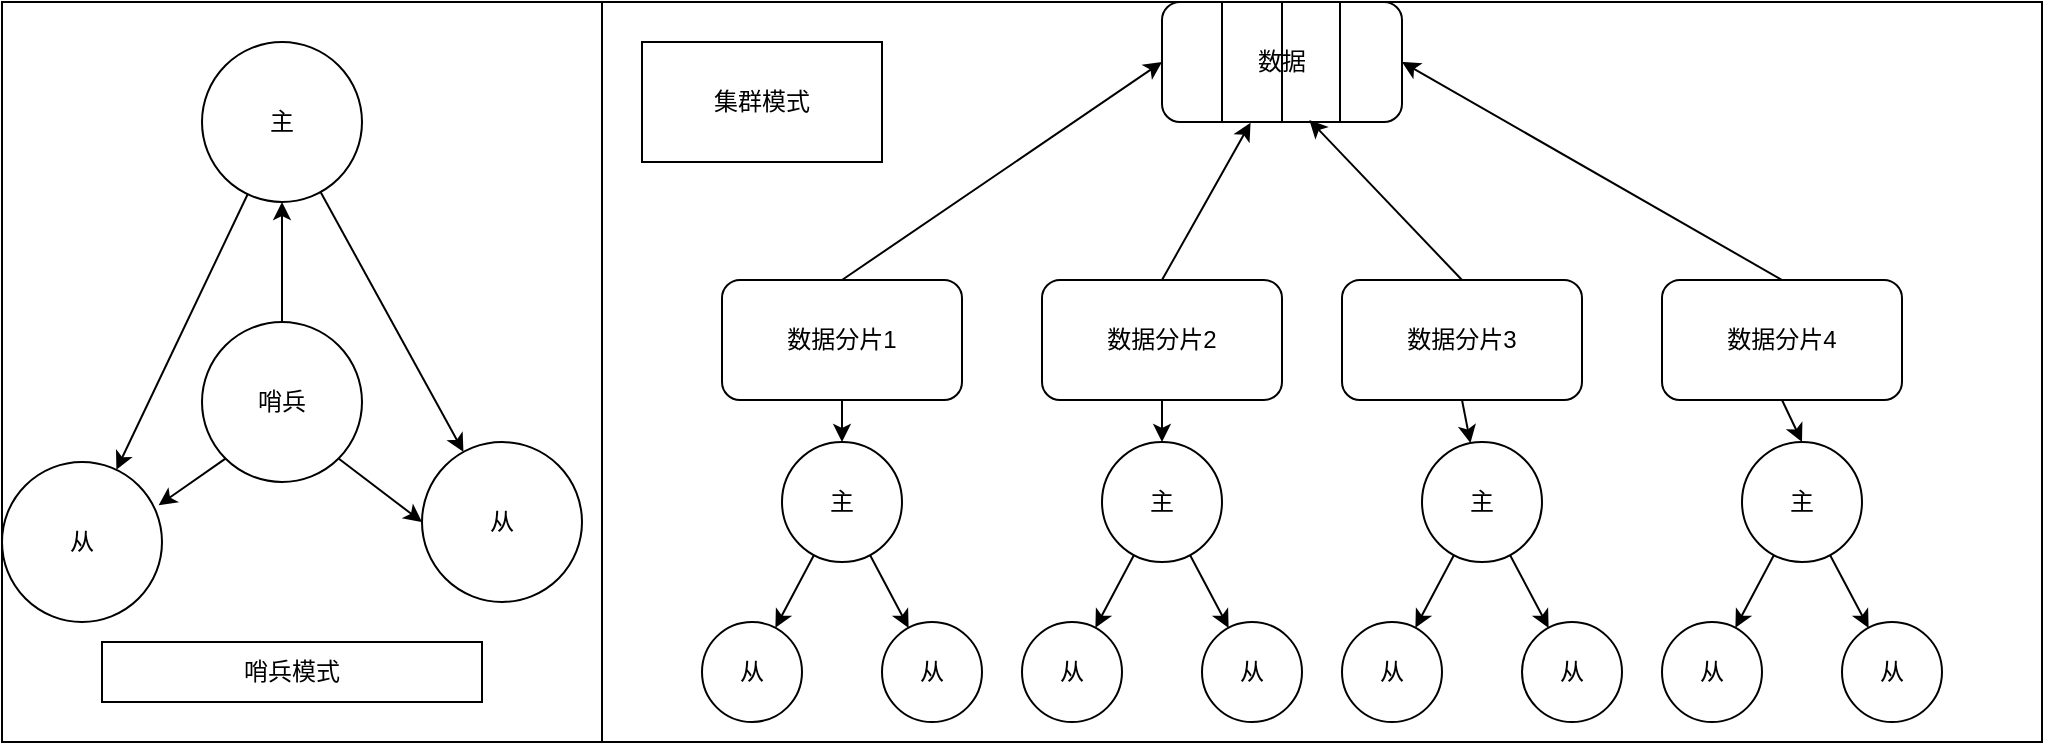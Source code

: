 <mxfile version="21.8.2" type="github">
  <diagram name="第 1 页" id="3yrbt8YuDe-LmOSxELrr">
    <mxGraphModel dx="1221" dy="677" grid="1" gridSize="10" guides="1" tooltips="1" connect="1" arrows="1" fold="1" page="1" pageScale="1" pageWidth="827" pageHeight="1169" math="0" shadow="0">
      <root>
        <mxCell id="0" />
        <mxCell id="1" parent="0" />
        <mxCell id="0nJxXLeTTb2oblNKfzPu-12" value="" style="rounded=0;whiteSpace=wrap;html=1;" vertex="1" parent="1">
          <mxGeometry x="10" y="10" width="300" height="370" as="geometry" />
        </mxCell>
        <mxCell id="0nJxXLeTTb2oblNKfzPu-5" style="edgeStyle=none;rounded=0;orthogonalLoop=1;jettySize=auto;html=1;" edge="1" parent="1" source="0nJxXLeTTb2oblNKfzPu-2" target="0nJxXLeTTb2oblNKfzPu-3">
          <mxGeometry relative="1" as="geometry" />
        </mxCell>
        <mxCell id="0nJxXLeTTb2oblNKfzPu-6" style="edgeStyle=none;rounded=0;orthogonalLoop=1;jettySize=auto;html=1;" edge="1" parent="1" source="0nJxXLeTTb2oblNKfzPu-2" target="0nJxXLeTTb2oblNKfzPu-7">
          <mxGeometry relative="1" as="geometry">
            <mxPoint x="230" y="230" as="targetPoint" />
          </mxGeometry>
        </mxCell>
        <mxCell id="0nJxXLeTTb2oblNKfzPu-2" value="主" style="ellipse;whiteSpace=wrap;html=1;aspect=fixed;" vertex="1" parent="1">
          <mxGeometry x="110" y="30" width="80" height="80" as="geometry" />
        </mxCell>
        <mxCell id="0nJxXLeTTb2oblNKfzPu-3" value="从" style="ellipse;whiteSpace=wrap;html=1;aspect=fixed;" vertex="1" parent="1">
          <mxGeometry x="10" y="240" width="80" height="80" as="geometry" />
        </mxCell>
        <mxCell id="0nJxXLeTTb2oblNKfzPu-7" value="从" style="ellipse;whiteSpace=wrap;html=1;aspect=fixed;" vertex="1" parent="1">
          <mxGeometry x="220" y="230" width="80" height="80" as="geometry" />
        </mxCell>
        <mxCell id="0nJxXLeTTb2oblNKfzPu-9" style="edgeStyle=none;rounded=0;orthogonalLoop=1;jettySize=auto;html=1;" edge="1" parent="1" source="0nJxXLeTTb2oblNKfzPu-8" target="0nJxXLeTTb2oblNKfzPu-2">
          <mxGeometry relative="1" as="geometry" />
        </mxCell>
        <mxCell id="0nJxXLeTTb2oblNKfzPu-11" style="edgeStyle=none;rounded=0;orthogonalLoop=1;jettySize=auto;html=1;exitX=1;exitY=1;exitDx=0;exitDy=0;entryX=0;entryY=0.5;entryDx=0;entryDy=0;" edge="1" parent="1" source="0nJxXLeTTb2oblNKfzPu-8" target="0nJxXLeTTb2oblNKfzPu-7">
          <mxGeometry relative="1" as="geometry" />
        </mxCell>
        <mxCell id="0nJxXLeTTb2oblNKfzPu-8" value="哨兵" style="ellipse;whiteSpace=wrap;html=1;aspect=fixed;" vertex="1" parent="1">
          <mxGeometry x="110" y="170" width="80" height="80" as="geometry" />
        </mxCell>
        <mxCell id="0nJxXLeTTb2oblNKfzPu-10" style="edgeStyle=none;rounded=0;orthogonalLoop=1;jettySize=auto;html=1;exitX=0;exitY=1;exitDx=0;exitDy=0;entryX=0.979;entryY=0.271;entryDx=0;entryDy=0;entryPerimeter=0;" edge="1" parent="1" source="0nJxXLeTTb2oblNKfzPu-8" target="0nJxXLeTTb2oblNKfzPu-3">
          <mxGeometry relative="1" as="geometry" />
        </mxCell>
        <mxCell id="0nJxXLeTTb2oblNKfzPu-13" value="哨兵模式" style="rounded=0;whiteSpace=wrap;html=1;" vertex="1" parent="1">
          <mxGeometry x="60" y="330" width="190" height="30" as="geometry" />
        </mxCell>
        <mxCell id="0nJxXLeTTb2oblNKfzPu-14" value="" style="rounded=0;whiteSpace=wrap;html=1;" vertex="1" parent="1">
          <mxGeometry x="310" y="10" width="720" height="370" as="geometry" />
        </mxCell>
        <mxCell id="0nJxXLeTTb2oblNKfzPu-18" style="edgeStyle=none;rounded=0;orthogonalLoop=1;jettySize=auto;html=1;" edge="1" parent="1" source="0nJxXLeTTb2oblNKfzPu-15" target="0nJxXLeTTb2oblNKfzPu-16">
          <mxGeometry relative="1" as="geometry" />
        </mxCell>
        <mxCell id="0nJxXLeTTb2oblNKfzPu-19" style="edgeStyle=none;rounded=0;orthogonalLoop=1;jettySize=auto;html=1;" edge="1" parent="1" source="0nJxXLeTTb2oblNKfzPu-15" target="0nJxXLeTTb2oblNKfzPu-17">
          <mxGeometry relative="1" as="geometry" />
        </mxCell>
        <mxCell id="0nJxXLeTTb2oblNKfzPu-15" value="主" style="ellipse;whiteSpace=wrap;html=1;aspect=fixed;" vertex="1" parent="1">
          <mxGeometry x="400" y="230" width="60" height="60" as="geometry" />
        </mxCell>
        <mxCell id="0nJxXLeTTb2oblNKfzPu-16" value="从" style="ellipse;whiteSpace=wrap;html=1;aspect=fixed;" vertex="1" parent="1">
          <mxGeometry x="360" y="320" width="50" height="50" as="geometry" />
        </mxCell>
        <mxCell id="0nJxXLeTTb2oblNKfzPu-17" value="从" style="ellipse;whiteSpace=wrap;html=1;aspect=fixed;" vertex="1" parent="1">
          <mxGeometry x="450" y="320" width="50" height="50" as="geometry" />
        </mxCell>
        <mxCell id="0nJxXLeTTb2oblNKfzPu-20" style="edgeStyle=none;rounded=0;orthogonalLoop=1;jettySize=auto;html=1;" edge="1" parent="1" source="0nJxXLeTTb2oblNKfzPu-22" target="0nJxXLeTTb2oblNKfzPu-23">
          <mxGeometry relative="1" as="geometry" />
        </mxCell>
        <mxCell id="0nJxXLeTTb2oblNKfzPu-21" style="edgeStyle=none;rounded=0;orthogonalLoop=1;jettySize=auto;html=1;" edge="1" parent="1" source="0nJxXLeTTb2oblNKfzPu-22" target="0nJxXLeTTb2oblNKfzPu-24">
          <mxGeometry relative="1" as="geometry" />
        </mxCell>
        <mxCell id="0nJxXLeTTb2oblNKfzPu-22" value="主" style="ellipse;whiteSpace=wrap;html=1;aspect=fixed;" vertex="1" parent="1">
          <mxGeometry x="560" y="230" width="60" height="60" as="geometry" />
        </mxCell>
        <mxCell id="0nJxXLeTTb2oblNKfzPu-23" value="从" style="ellipse;whiteSpace=wrap;html=1;aspect=fixed;" vertex="1" parent="1">
          <mxGeometry x="520" y="320" width="50" height="50" as="geometry" />
        </mxCell>
        <mxCell id="0nJxXLeTTb2oblNKfzPu-24" value="从" style="ellipse;whiteSpace=wrap;html=1;aspect=fixed;" vertex="1" parent="1">
          <mxGeometry x="610" y="320" width="50" height="50" as="geometry" />
        </mxCell>
        <mxCell id="0nJxXLeTTb2oblNKfzPu-25" style="edgeStyle=none;rounded=0;orthogonalLoop=1;jettySize=auto;html=1;" edge="1" parent="1" source="0nJxXLeTTb2oblNKfzPu-27" target="0nJxXLeTTb2oblNKfzPu-28">
          <mxGeometry relative="1" as="geometry" />
        </mxCell>
        <mxCell id="0nJxXLeTTb2oblNKfzPu-26" style="edgeStyle=none;rounded=0;orthogonalLoop=1;jettySize=auto;html=1;" edge="1" parent="1" source="0nJxXLeTTb2oblNKfzPu-27" target="0nJxXLeTTb2oblNKfzPu-29">
          <mxGeometry relative="1" as="geometry" />
        </mxCell>
        <mxCell id="0nJxXLeTTb2oblNKfzPu-27" value="主" style="ellipse;whiteSpace=wrap;html=1;aspect=fixed;" vertex="1" parent="1">
          <mxGeometry x="720" y="230" width="60" height="60" as="geometry" />
        </mxCell>
        <mxCell id="0nJxXLeTTb2oblNKfzPu-28" value="从" style="ellipse;whiteSpace=wrap;html=1;aspect=fixed;" vertex="1" parent="1">
          <mxGeometry x="680" y="320" width="50" height="50" as="geometry" />
        </mxCell>
        <mxCell id="0nJxXLeTTb2oblNKfzPu-29" value="从" style="ellipse;whiteSpace=wrap;html=1;aspect=fixed;" vertex="1" parent="1">
          <mxGeometry x="770" y="320" width="50" height="50" as="geometry" />
        </mxCell>
        <mxCell id="0nJxXLeTTb2oblNKfzPu-30" style="edgeStyle=none;rounded=0;orthogonalLoop=1;jettySize=auto;html=1;" edge="1" parent="1" source="0nJxXLeTTb2oblNKfzPu-32" target="0nJxXLeTTb2oblNKfzPu-33">
          <mxGeometry relative="1" as="geometry" />
        </mxCell>
        <mxCell id="0nJxXLeTTb2oblNKfzPu-31" style="edgeStyle=none;rounded=0;orthogonalLoop=1;jettySize=auto;html=1;" edge="1" parent="1" source="0nJxXLeTTb2oblNKfzPu-32" target="0nJxXLeTTb2oblNKfzPu-34">
          <mxGeometry relative="1" as="geometry" />
        </mxCell>
        <mxCell id="0nJxXLeTTb2oblNKfzPu-32" value="主" style="ellipse;whiteSpace=wrap;html=1;aspect=fixed;" vertex="1" parent="1">
          <mxGeometry x="880" y="230" width="60" height="60" as="geometry" />
        </mxCell>
        <mxCell id="0nJxXLeTTb2oblNKfzPu-33" value="从" style="ellipse;whiteSpace=wrap;html=1;aspect=fixed;" vertex="1" parent="1">
          <mxGeometry x="840" y="320" width="50" height="50" as="geometry" />
        </mxCell>
        <mxCell id="0nJxXLeTTb2oblNKfzPu-34" value="从" style="ellipse;whiteSpace=wrap;html=1;aspect=fixed;" vertex="1" parent="1">
          <mxGeometry x="930" y="320" width="50" height="50" as="geometry" />
        </mxCell>
        <mxCell id="0nJxXLeTTb2oblNKfzPu-35" value="数据" style="rounded=1;whiteSpace=wrap;html=1;" vertex="1" parent="1">
          <mxGeometry x="590" y="10" width="120" height="60" as="geometry" />
        </mxCell>
        <mxCell id="0nJxXLeTTb2oblNKfzPu-43" style="edgeStyle=none;rounded=0;orthogonalLoop=1;jettySize=auto;html=1;exitX=0.5;exitY=0;exitDx=0;exitDy=0;entryX=0;entryY=0.5;entryDx=0;entryDy=0;" edge="1" parent="1" source="0nJxXLeTTb2oblNKfzPu-36" target="0nJxXLeTTb2oblNKfzPu-35">
          <mxGeometry relative="1" as="geometry" />
        </mxCell>
        <mxCell id="0nJxXLeTTb2oblNKfzPu-47" style="edgeStyle=none;rounded=0;orthogonalLoop=1;jettySize=auto;html=1;exitX=0.5;exitY=1;exitDx=0;exitDy=0;entryX=0.5;entryY=0;entryDx=0;entryDy=0;" edge="1" parent="1" source="0nJxXLeTTb2oblNKfzPu-36" target="0nJxXLeTTb2oblNKfzPu-15">
          <mxGeometry relative="1" as="geometry" />
        </mxCell>
        <mxCell id="0nJxXLeTTb2oblNKfzPu-36" value="数据分片1" style="rounded=1;whiteSpace=wrap;html=1;" vertex="1" parent="1">
          <mxGeometry x="370" y="149" width="120" height="60" as="geometry" />
        </mxCell>
        <mxCell id="0nJxXLeTTb2oblNKfzPu-48" style="edgeStyle=none;rounded=0;orthogonalLoop=1;jettySize=auto;html=1;exitX=0.5;exitY=1;exitDx=0;exitDy=0;entryX=0.5;entryY=0;entryDx=0;entryDy=0;" edge="1" parent="1" source="0nJxXLeTTb2oblNKfzPu-37" target="0nJxXLeTTb2oblNKfzPu-22">
          <mxGeometry relative="1" as="geometry" />
        </mxCell>
        <mxCell id="0nJxXLeTTb2oblNKfzPu-37" value="数据分片2" style="rounded=1;whiteSpace=wrap;html=1;" vertex="1" parent="1">
          <mxGeometry x="530" y="149" width="120" height="60" as="geometry" />
        </mxCell>
        <mxCell id="0nJxXLeTTb2oblNKfzPu-49" style="edgeStyle=none;rounded=0;orthogonalLoop=1;jettySize=auto;html=1;exitX=0.5;exitY=1;exitDx=0;exitDy=0;" edge="1" parent="1" source="0nJxXLeTTb2oblNKfzPu-38" target="0nJxXLeTTb2oblNKfzPu-27">
          <mxGeometry relative="1" as="geometry" />
        </mxCell>
        <mxCell id="0nJxXLeTTb2oblNKfzPu-38" value="数据分片3" style="rounded=1;whiteSpace=wrap;html=1;" vertex="1" parent="1">
          <mxGeometry x="680" y="149" width="120" height="60" as="geometry" />
        </mxCell>
        <mxCell id="0nJxXLeTTb2oblNKfzPu-46" style="edgeStyle=none;rounded=0;orthogonalLoop=1;jettySize=auto;html=1;exitX=0.5;exitY=0;exitDx=0;exitDy=0;entryX=1;entryY=0.5;entryDx=0;entryDy=0;" edge="1" parent="1" source="0nJxXLeTTb2oblNKfzPu-39" target="0nJxXLeTTb2oblNKfzPu-35">
          <mxGeometry relative="1" as="geometry" />
        </mxCell>
        <mxCell id="0nJxXLeTTb2oblNKfzPu-50" style="edgeStyle=none;rounded=0;orthogonalLoop=1;jettySize=auto;html=1;exitX=0.5;exitY=1;exitDx=0;exitDy=0;entryX=0.5;entryY=0;entryDx=0;entryDy=0;" edge="1" parent="1" source="0nJxXLeTTb2oblNKfzPu-39" target="0nJxXLeTTb2oblNKfzPu-32">
          <mxGeometry relative="1" as="geometry" />
        </mxCell>
        <mxCell id="0nJxXLeTTb2oblNKfzPu-39" value="数据分片4" style="rounded=1;whiteSpace=wrap;html=1;" vertex="1" parent="1">
          <mxGeometry x="840" y="149" width="120" height="60" as="geometry" />
        </mxCell>
        <mxCell id="0nJxXLeTTb2oblNKfzPu-40" value="" style="endArrow=none;html=1;rounded=0;exitX=0.25;exitY=1;exitDx=0;exitDy=0;entryX=0.25;entryY=0;entryDx=0;entryDy=0;" edge="1" parent="1" source="0nJxXLeTTb2oblNKfzPu-35" target="0nJxXLeTTb2oblNKfzPu-35">
          <mxGeometry width="50" height="50" relative="1" as="geometry">
            <mxPoint x="590" y="60" as="sourcePoint" />
            <mxPoint x="640" y="10" as="targetPoint" />
          </mxGeometry>
        </mxCell>
        <mxCell id="0nJxXLeTTb2oblNKfzPu-41" value="" style="endArrow=none;html=1;rounded=0;exitX=0.25;exitY=1;exitDx=0;exitDy=0;entryX=0.25;entryY=0;entryDx=0;entryDy=0;" edge="1" parent="1">
          <mxGeometry width="50" height="50" relative="1" as="geometry">
            <mxPoint x="650" y="70" as="sourcePoint" />
            <mxPoint x="650" y="10" as="targetPoint" />
          </mxGeometry>
        </mxCell>
        <mxCell id="0nJxXLeTTb2oblNKfzPu-42" value="" style="endArrow=none;html=1;rounded=0;exitX=0.25;exitY=1;exitDx=0;exitDy=0;entryX=0.25;entryY=0;entryDx=0;entryDy=0;" edge="1" parent="1">
          <mxGeometry width="50" height="50" relative="1" as="geometry">
            <mxPoint x="679" y="70" as="sourcePoint" />
            <mxPoint x="679" y="10" as="targetPoint" />
          </mxGeometry>
        </mxCell>
        <mxCell id="0nJxXLeTTb2oblNKfzPu-44" style="edgeStyle=none;rounded=0;orthogonalLoop=1;jettySize=auto;html=1;exitX=0.5;exitY=0;exitDx=0;exitDy=0;entryX=0.369;entryY=1.006;entryDx=0;entryDy=0;entryPerimeter=0;" edge="1" parent="1" source="0nJxXLeTTb2oblNKfzPu-37" target="0nJxXLeTTb2oblNKfzPu-35">
          <mxGeometry relative="1" as="geometry" />
        </mxCell>
        <mxCell id="0nJxXLeTTb2oblNKfzPu-45" style="edgeStyle=none;rounded=0;orthogonalLoop=1;jettySize=auto;html=1;exitX=0.5;exitY=0;exitDx=0;exitDy=0;entryX=0.614;entryY=0.983;entryDx=0;entryDy=0;entryPerimeter=0;" edge="1" parent="1" source="0nJxXLeTTb2oblNKfzPu-38" target="0nJxXLeTTb2oblNKfzPu-35">
          <mxGeometry relative="1" as="geometry" />
        </mxCell>
        <mxCell id="0nJxXLeTTb2oblNKfzPu-51" value="集群模式" style="rounded=0;whiteSpace=wrap;html=1;" vertex="1" parent="1">
          <mxGeometry x="330" y="30" width="120" height="60" as="geometry" />
        </mxCell>
      </root>
    </mxGraphModel>
  </diagram>
</mxfile>
